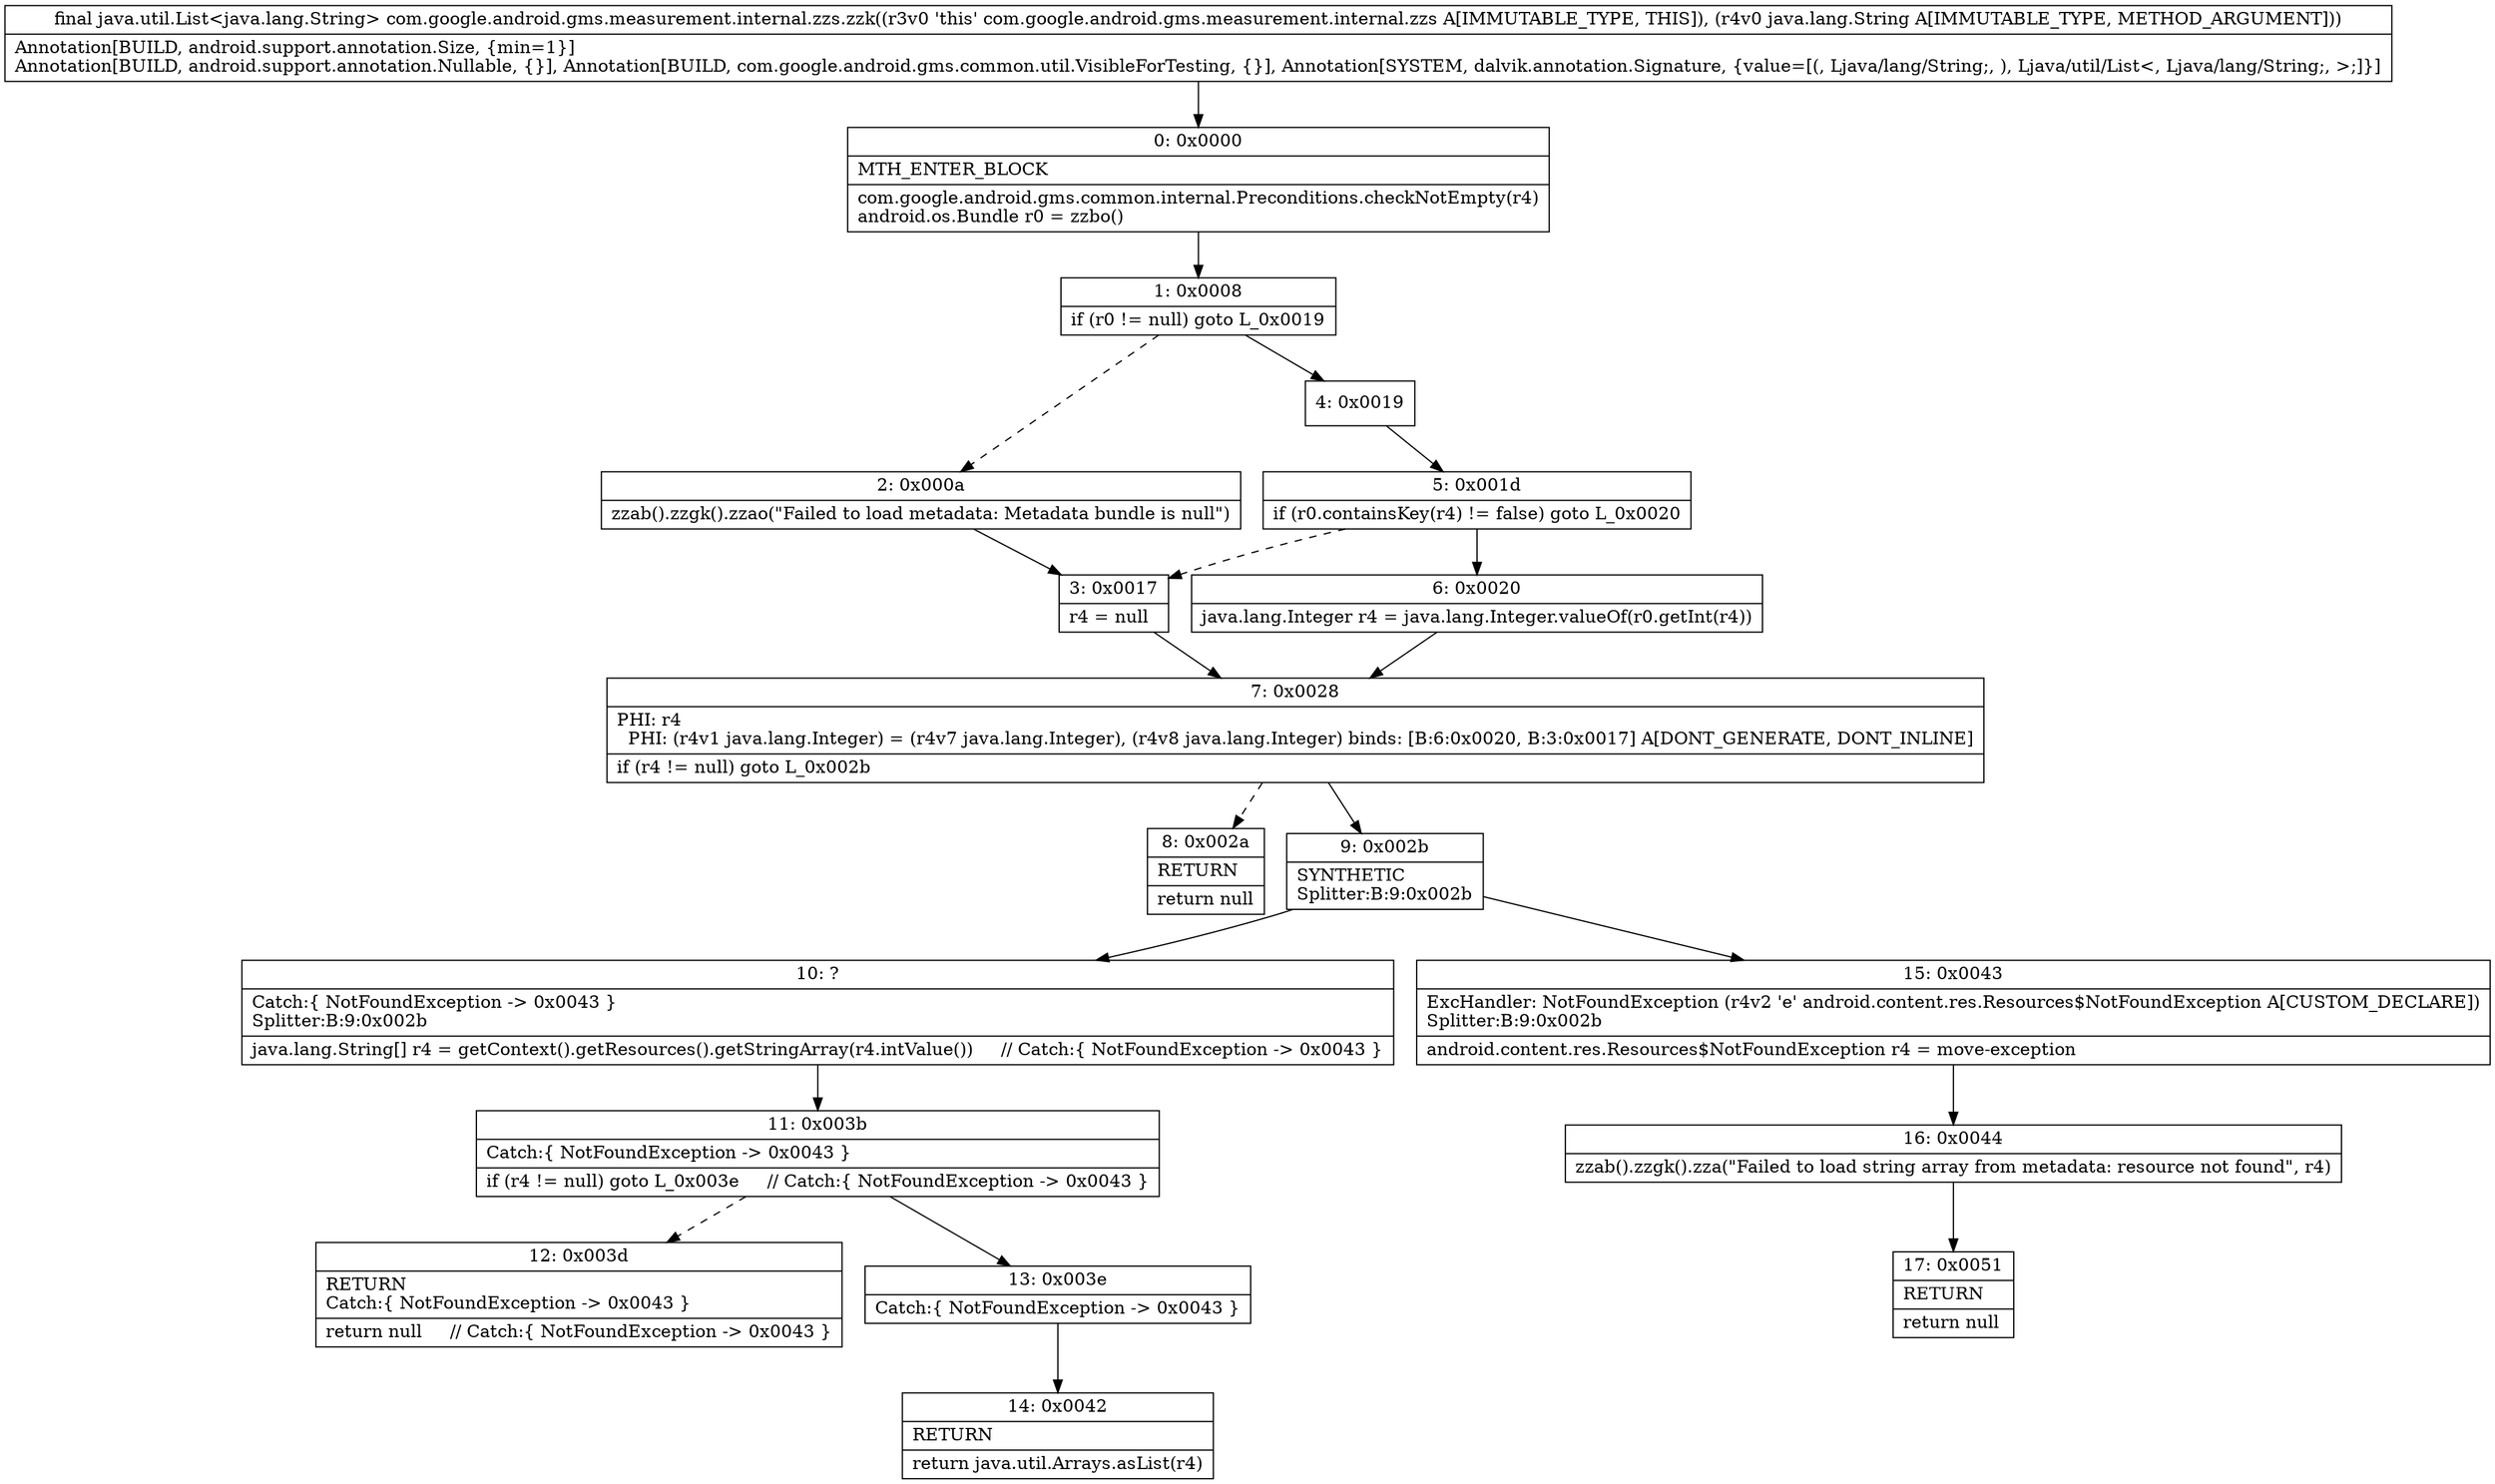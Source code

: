 digraph "CFG forcom.google.android.gms.measurement.internal.zzs.zzk(Ljava\/lang\/String;)Ljava\/util\/List;" {
Node_0 [shape=record,label="{0\:\ 0x0000|MTH_ENTER_BLOCK\l|com.google.android.gms.common.internal.Preconditions.checkNotEmpty(r4)\landroid.os.Bundle r0 = zzbo()\l}"];
Node_1 [shape=record,label="{1\:\ 0x0008|if (r0 != null) goto L_0x0019\l}"];
Node_2 [shape=record,label="{2\:\ 0x000a|zzab().zzgk().zzao(\"Failed to load metadata: Metadata bundle is null\")\l}"];
Node_3 [shape=record,label="{3\:\ 0x0017|r4 = null\l}"];
Node_4 [shape=record,label="{4\:\ 0x0019}"];
Node_5 [shape=record,label="{5\:\ 0x001d|if (r0.containsKey(r4) != false) goto L_0x0020\l}"];
Node_6 [shape=record,label="{6\:\ 0x0020|java.lang.Integer r4 = java.lang.Integer.valueOf(r0.getInt(r4))\l}"];
Node_7 [shape=record,label="{7\:\ 0x0028|PHI: r4 \l  PHI: (r4v1 java.lang.Integer) = (r4v7 java.lang.Integer), (r4v8 java.lang.Integer) binds: [B:6:0x0020, B:3:0x0017] A[DONT_GENERATE, DONT_INLINE]\l|if (r4 != null) goto L_0x002b\l}"];
Node_8 [shape=record,label="{8\:\ 0x002a|RETURN\l|return null\l}"];
Node_9 [shape=record,label="{9\:\ 0x002b|SYNTHETIC\lSplitter:B:9:0x002b\l}"];
Node_10 [shape=record,label="{10\:\ ?|Catch:\{ NotFoundException \-\> 0x0043 \}\lSplitter:B:9:0x002b\l|java.lang.String[] r4 = getContext().getResources().getStringArray(r4.intValue())     \/\/ Catch:\{ NotFoundException \-\> 0x0043 \}\l}"];
Node_11 [shape=record,label="{11\:\ 0x003b|Catch:\{ NotFoundException \-\> 0x0043 \}\l|if (r4 != null) goto L_0x003e     \/\/ Catch:\{ NotFoundException \-\> 0x0043 \}\l}"];
Node_12 [shape=record,label="{12\:\ 0x003d|RETURN\lCatch:\{ NotFoundException \-\> 0x0043 \}\l|return null     \/\/ Catch:\{ NotFoundException \-\> 0x0043 \}\l}"];
Node_13 [shape=record,label="{13\:\ 0x003e|Catch:\{ NotFoundException \-\> 0x0043 \}\l}"];
Node_14 [shape=record,label="{14\:\ 0x0042|RETURN\l|return java.util.Arrays.asList(r4)\l}"];
Node_15 [shape=record,label="{15\:\ 0x0043|ExcHandler: NotFoundException (r4v2 'e' android.content.res.Resources$NotFoundException A[CUSTOM_DECLARE])\lSplitter:B:9:0x002b\l|android.content.res.Resources$NotFoundException r4 = move\-exception\l}"];
Node_16 [shape=record,label="{16\:\ 0x0044|zzab().zzgk().zza(\"Failed to load string array from metadata: resource not found\", r4)\l}"];
Node_17 [shape=record,label="{17\:\ 0x0051|RETURN\l|return null\l}"];
MethodNode[shape=record,label="{final java.util.List\<java.lang.String\> com.google.android.gms.measurement.internal.zzs.zzk((r3v0 'this' com.google.android.gms.measurement.internal.zzs A[IMMUTABLE_TYPE, THIS]), (r4v0 java.lang.String A[IMMUTABLE_TYPE, METHOD_ARGUMENT]))  | Annotation[BUILD, android.support.annotation.Size, \{min=1\}]\lAnnotation[BUILD, android.support.annotation.Nullable, \{\}], Annotation[BUILD, com.google.android.gms.common.util.VisibleForTesting, \{\}], Annotation[SYSTEM, dalvik.annotation.Signature, \{value=[(, Ljava\/lang\/String;, ), Ljava\/util\/List\<, Ljava\/lang\/String;, \>;]\}]\l}"];
MethodNode -> Node_0;
Node_0 -> Node_1;
Node_1 -> Node_2[style=dashed];
Node_1 -> Node_4;
Node_2 -> Node_3;
Node_3 -> Node_7;
Node_4 -> Node_5;
Node_5 -> Node_6;
Node_5 -> Node_3[style=dashed];
Node_6 -> Node_7;
Node_7 -> Node_8[style=dashed];
Node_7 -> Node_9;
Node_9 -> Node_10;
Node_9 -> Node_15;
Node_10 -> Node_11;
Node_11 -> Node_12[style=dashed];
Node_11 -> Node_13;
Node_13 -> Node_14;
Node_15 -> Node_16;
Node_16 -> Node_17;
}

